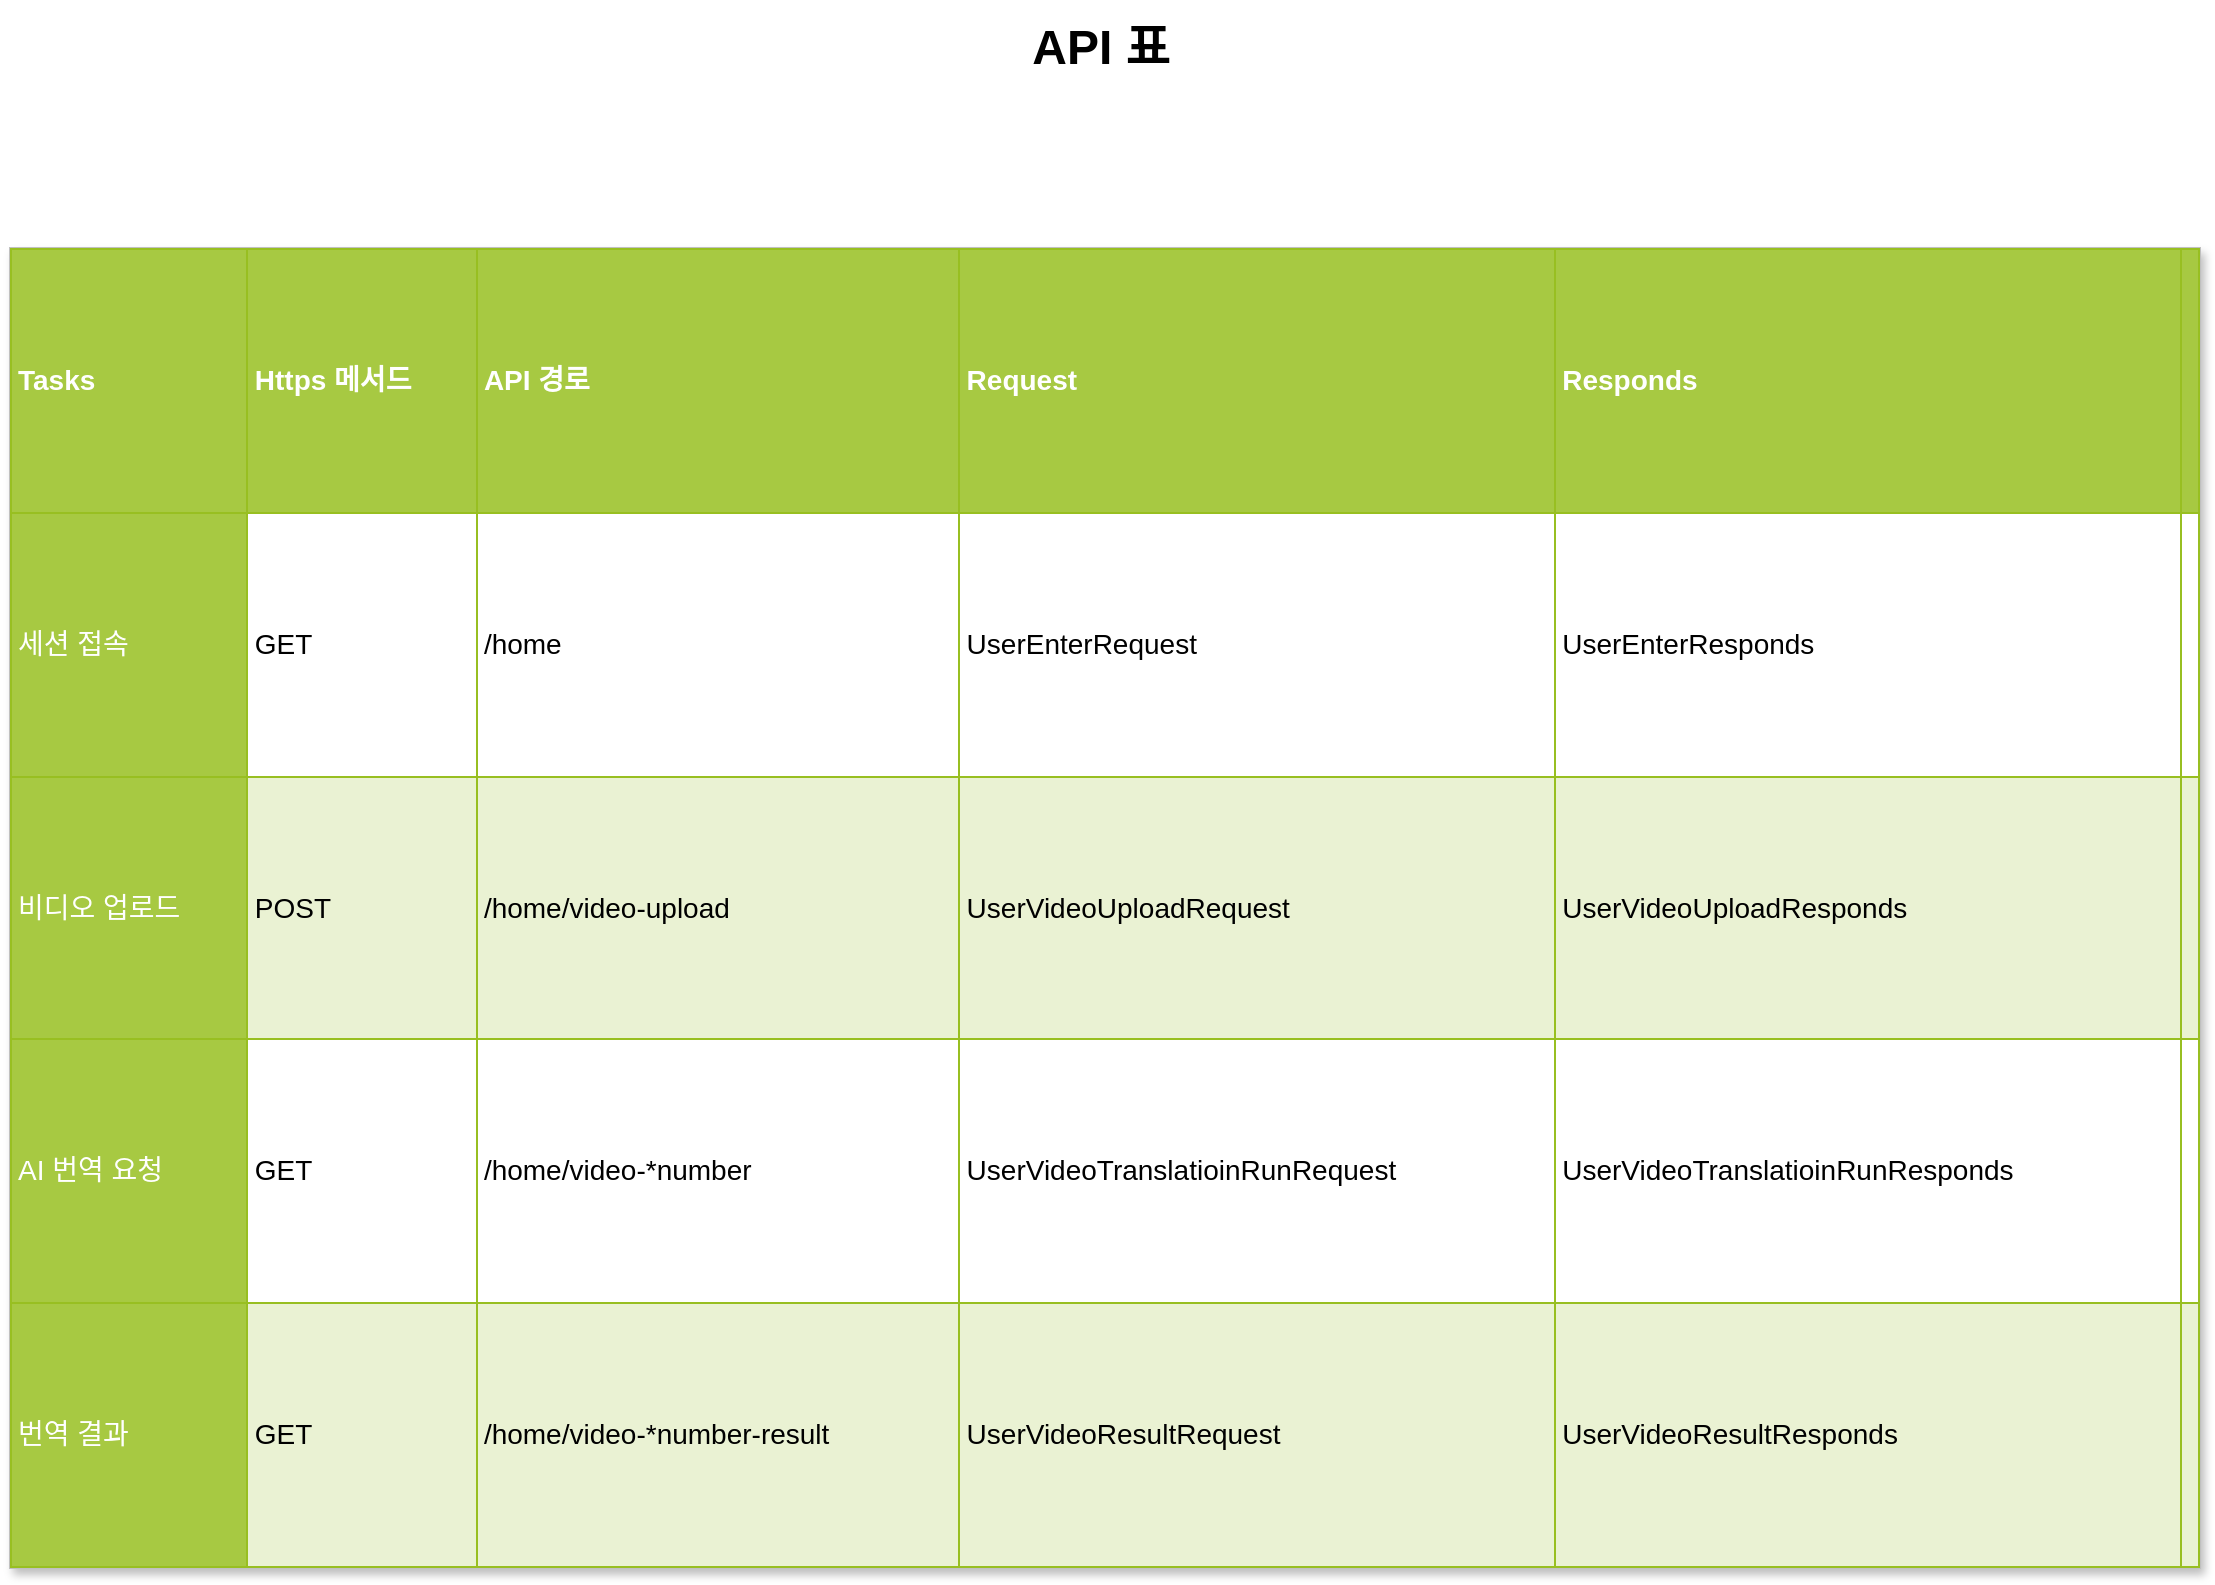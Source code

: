 <mxfile version="28.0.4">
  <diagram name="Page-1" id="bd83a815-5ea8-2e97-e5ec-87c9f400f2fa">
    <mxGraphModel dx="1554" dy="1038" grid="1" gridSize="10" guides="1" tooltips="1" connect="1" arrows="1" fold="1" page="1" pageScale="1.5" pageWidth="1169" pageHeight="826" background="none" math="0" shadow="0">
      <root>
        <mxCell id="0" style=";html=1;" />
        <mxCell id="1" style=";html=1;" parent="0" />
        <mxCell id="1516e18e63f93b96-1" value="&lt;table border=&quot;1&quot; width=&quot;100%&quot; cellpadding=&quot;3&quot; style=&quot;width: 100% ; height: 100% ; border-collapse: collapse&quot;&gt;&lt;tbody&gt;&lt;tr style=&quot;background-color: rgb(167, 201, 66); color: rgb(255, 255, 255); border: 1px solid rgb(152, 191, 33);&quot;&gt;&lt;th&gt;Tasks&lt;/th&gt;&lt;th&gt;Https 메서드&lt;/th&gt;&lt;th&gt;API 경로&lt;/th&gt;&lt;th&gt;Request&lt;/th&gt;&lt;th&gt;Responds&lt;/th&gt;&lt;th&gt;&lt;br&gt;&lt;/th&gt;&lt;/tr&gt;&lt;tr style=&quot;border: 1px solid rgb(152, 191, 33);&quot;&gt;&lt;td style=&quot;background-color: rgb(167, 201, 66); color: rgb(255, 255, 255); border: 1px solid rgb(152, 191, 33);&quot;&gt;세션 접속&lt;/td&gt;&lt;td&gt;GET&lt;/td&gt;&lt;td&gt;/home&lt;/td&gt;&lt;td&gt;UserEnterRequest&lt;/td&gt;&lt;td&gt;UserEnterResponds&lt;/td&gt;&lt;td&gt;&lt;br&gt;&lt;/td&gt;&lt;/tr&gt;&lt;tr style=&quot;background-color: rgb(234, 242, 211); border: 1px solid rgb(152, 191, 33);&quot;&gt;&lt;td style=&quot;background-color: rgb(167, 201, 66); color: rgb(255, 255, 255); border: 1px solid rgb(152, 191, 33);&quot;&gt;비디오 업로드&lt;/td&gt;&lt;td&gt;POST&lt;/td&gt;&lt;td&gt;/home/video-upload&lt;/td&gt;&lt;td&gt;UserVideoUploadRequest&lt;/td&gt;&lt;td&gt;UserVideoUploadResponds&lt;/td&gt;&lt;td&gt;&lt;br&gt;&lt;/td&gt;&lt;/tr&gt;&lt;tr style=&quot;border: 1px solid rgb(152, 191, 33);&quot;&gt;&lt;td style=&quot;background-color: rgb(167, 201, 66); color: rgb(255, 255, 255); border: 1px solid rgb(152, 191, 33);&quot;&gt;AI 번역 요청&lt;/td&gt;&lt;td&gt;GET&lt;/td&gt;&lt;td&gt;/home/video-*number&lt;/td&gt;&lt;td&gt;UserVideoTranslatioinRunRequest&lt;/td&gt;&lt;td&gt;UserVideoTranslatioinRunResponds&lt;/td&gt;&lt;td&gt;&lt;br&gt;&lt;/td&gt;&lt;/tr&gt;&lt;tr style=&quot;background-color: rgb(234, 242, 211); border: 1px solid rgb(152, 191, 33);&quot;&gt;&lt;td style=&quot;background-color: rgb(167, 201, 66); color: rgb(255, 255, 255); border: 1px solid rgb(152, 191, 33);&quot;&gt;번역 결과&lt;/td&gt;&lt;td&gt;GET&lt;/td&gt;&lt;td&gt;/home/video-*number-result&lt;/td&gt;&lt;td&gt;UserVideoResultRequest&lt;/td&gt;&lt;td&gt;UserVideoResultResponds&lt;/td&gt;&lt;td&gt;&lt;br&gt;&lt;/td&gt;&lt;/tr&gt;&lt;/tbody&gt;&lt;/table&gt;" style="text;html=1;strokeColor=#c0c0c0;fillColor=#ffffff;overflow=fill;rounded=0;shadow=1;fontSize=14;fontColor=#000000;" parent="1" vertex="1">
          <mxGeometry x="145" y="190" width="1095" height="660" as="geometry" />
        </mxCell>
        <mxCell id="1516e18e63f93b96-3" value="API 표" style="text;strokeColor=none;fillColor=none;html=1;fontSize=24;fontStyle=1;verticalAlign=middle;align=center;rounded=0;shadow=1;" parent="1" vertex="1">
          <mxGeometry x="300" y="70" width="780" height="40" as="geometry" />
        </mxCell>
      </root>
    </mxGraphModel>
  </diagram>
</mxfile>
